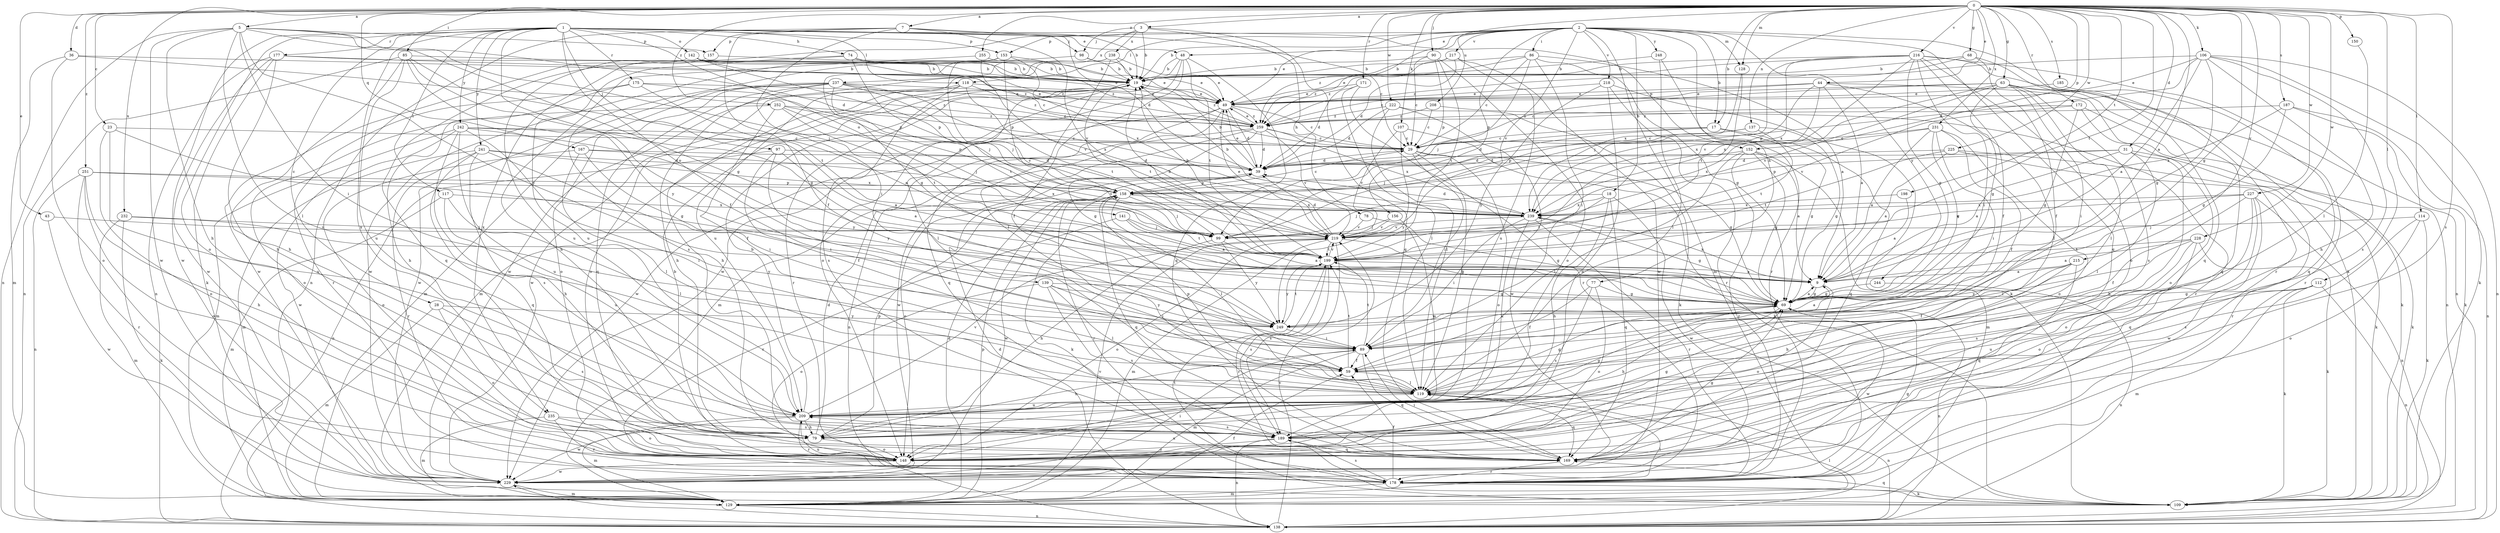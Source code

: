 strict digraph  {
0;
1;
2;
3;
5;
7;
9;
17;
18;
19;
23;
28;
29;
31;
36;
39;
43;
44;
48;
49;
59;
63;
68;
69;
74;
77;
78;
79;
85;
86;
89;
90;
97;
98;
99;
106;
107;
109;
112;
114;
117;
118;
119;
128;
129;
137;
138;
139;
141;
142;
148;
150;
152;
153;
156;
157;
158;
167;
169;
171;
172;
175;
177;
178;
185;
187;
189;
198;
199;
208;
209;
215;
216;
217;
218;
219;
222;
225;
227;
228;
229;
231;
232;
235;
237;
238;
239;
241;
242;
244;
248;
249;
251;
252;
255;
259;
0 -> 3  [label=a];
0 -> 5  [label=a];
0 -> 7  [label=a];
0 -> 9  [label=a];
0 -> 17  [label=b];
0 -> 23  [label=c];
0 -> 31  [label=d];
0 -> 36  [label=d];
0 -> 43  [label=e];
0 -> 44  [label=e];
0 -> 63  [label=g];
0 -> 68  [label=g];
0 -> 69  [label=g];
0 -> 85  [label=i];
0 -> 90  [label=j];
0 -> 106  [label=k];
0 -> 107  [label=k];
0 -> 112  [label=l];
0 -> 114  [label=l];
0 -> 128  [label=m];
0 -> 137  [label=n];
0 -> 150  [label=p];
0 -> 152  [label=p];
0 -> 167  [label=q];
0 -> 171  [label=r];
0 -> 172  [label=r];
0 -> 185  [label=s];
0 -> 187  [label=s];
0 -> 189  [label=s];
0 -> 198  [label=t];
0 -> 199  [label=t];
0 -> 208  [label=u];
0 -> 215  [label=v];
0 -> 216  [label=v];
0 -> 222  [label=w];
0 -> 225  [label=w];
0 -> 227  [label=w];
0 -> 228  [label=w];
0 -> 231  [label=x];
0 -> 232  [label=x];
0 -> 251  [label=z];
0 -> 252  [label=z];
0 -> 255  [label=z];
1 -> 28  [label=c];
1 -> 29  [label=c];
1 -> 48  [label=e];
1 -> 59  [label=f];
1 -> 74  [label=h];
1 -> 97  [label=j];
1 -> 98  [label=j];
1 -> 117  [label=l];
1 -> 118  [label=l];
1 -> 139  [label=o];
1 -> 141  [label=o];
1 -> 142  [label=o];
1 -> 148  [label=o];
1 -> 152  [label=p];
1 -> 153  [label=p];
1 -> 175  [label=r];
1 -> 177  [label=r];
1 -> 229  [label=w];
1 -> 235  [label=x];
1 -> 241  [label=y];
1 -> 242  [label=y];
2 -> 17  [label=b];
2 -> 18  [label=b];
2 -> 19  [label=b];
2 -> 48  [label=e];
2 -> 49  [label=e];
2 -> 77  [label=h];
2 -> 86  [label=i];
2 -> 109  [label=k];
2 -> 118  [label=l];
2 -> 128  [label=m];
2 -> 129  [label=m];
2 -> 153  [label=p];
2 -> 156  [label=p];
2 -> 169  [label=q];
2 -> 217  [label=v];
2 -> 218  [label=v];
2 -> 219  [label=v];
2 -> 244  [label=y];
2 -> 248  [label=y];
2 -> 259  [label=z];
3 -> 19  [label=b];
3 -> 78  [label=h];
3 -> 98  [label=j];
3 -> 169  [label=q];
3 -> 235  [label=x];
3 -> 237  [label=x];
3 -> 238  [label=x];
5 -> 39  [label=d];
5 -> 69  [label=g];
5 -> 79  [label=h];
5 -> 89  [label=i];
5 -> 99  [label=j];
5 -> 119  [label=l];
5 -> 138  [label=n];
5 -> 157  [label=p];
5 -> 229  [label=w];
5 -> 249  [label=y];
7 -> 19  [label=b];
7 -> 39  [label=d];
7 -> 59  [label=f];
7 -> 89  [label=i];
7 -> 138  [label=n];
7 -> 157  [label=p];
7 -> 219  [label=v];
9 -> 69  [label=g];
9 -> 148  [label=o];
9 -> 239  [label=x];
17 -> 29  [label=c];
17 -> 39  [label=d];
17 -> 69  [label=g];
17 -> 99  [label=j];
17 -> 169  [label=q];
18 -> 79  [label=h];
18 -> 99  [label=j];
18 -> 169  [label=q];
18 -> 199  [label=t];
18 -> 229  [label=w];
18 -> 239  [label=x];
19 -> 49  [label=e];
19 -> 119  [label=l];
19 -> 129  [label=m];
19 -> 148  [label=o];
19 -> 178  [label=r];
19 -> 199  [label=t];
19 -> 259  [label=z];
23 -> 29  [label=c];
23 -> 69  [label=g];
23 -> 148  [label=o];
23 -> 209  [label=u];
28 -> 129  [label=m];
28 -> 148  [label=o];
28 -> 189  [label=s];
28 -> 249  [label=y];
29 -> 39  [label=d];
29 -> 69  [label=g];
29 -> 89  [label=i];
29 -> 119  [label=l];
29 -> 148  [label=o];
31 -> 9  [label=a];
31 -> 39  [label=d];
31 -> 79  [label=h];
31 -> 109  [label=k];
31 -> 119  [label=l];
31 -> 158  [label=p];
36 -> 19  [label=b];
36 -> 129  [label=m];
36 -> 148  [label=o];
36 -> 158  [label=p];
39 -> 19  [label=b];
39 -> 49  [label=e];
39 -> 148  [label=o];
39 -> 158  [label=p];
43 -> 219  [label=v];
43 -> 229  [label=w];
44 -> 9  [label=a];
44 -> 49  [label=e];
44 -> 119  [label=l];
44 -> 138  [label=n];
44 -> 158  [label=p];
44 -> 239  [label=x];
44 -> 259  [label=z];
48 -> 19  [label=b];
48 -> 59  [label=f];
48 -> 148  [label=o];
48 -> 169  [label=q];
48 -> 199  [label=t];
48 -> 229  [label=w];
49 -> 29  [label=c];
49 -> 39  [label=d];
49 -> 129  [label=m];
49 -> 169  [label=q];
49 -> 229  [label=w];
49 -> 259  [label=z];
59 -> 119  [label=l];
59 -> 199  [label=t];
63 -> 29  [label=c];
63 -> 49  [label=e];
63 -> 69  [label=g];
63 -> 89  [label=i];
63 -> 119  [label=l];
63 -> 169  [label=q];
63 -> 178  [label=r];
63 -> 189  [label=s];
63 -> 219  [label=v];
63 -> 239  [label=x];
68 -> 19  [label=b];
68 -> 59  [label=f];
68 -> 169  [label=q];
68 -> 259  [label=z];
69 -> 9  [label=a];
69 -> 79  [label=h];
69 -> 138  [label=n];
69 -> 229  [label=w];
69 -> 249  [label=y];
74 -> 19  [label=b];
74 -> 49  [label=e];
74 -> 99  [label=j];
74 -> 169  [label=q];
74 -> 209  [label=u];
74 -> 259  [label=z];
77 -> 59  [label=f];
77 -> 69  [label=g];
77 -> 148  [label=o];
77 -> 189  [label=s];
78 -> 69  [label=g];
78 -> 219  [label=v];
79 -> 39  [label=d];
79 -> 148  [label=o];
79 -> 158  [label=p];
85 -> 19  [label=b];
85 -> 69  [label=g];
85 -> 79  [label=h];
85 -> 138  [label=n];
85 -> 199  [label=t];
85 -> 209  [label=u];
85 -> 249  [label=y];
86 -> 9  [label=a];
86 -> 19  [label=b];
86 -> 29  [label=c];
86 -> 49  [label=e];
86 -> 69  [label=g];
86 -> 89  [label=i];
86 -> 99  [label=j];
89 -> 59  [label=f];
89 -> 79  [label=h];
89 -> 129  [label=m];
89 -> 169  [label=q];
89 -> 199  [label=t];
90 -> 19  [label=b];
90 -> 29  [label=c];
90 -> 148  [label=o];
90 -> 158  [label=p];
90 -> 199  [label=t];
97 -> 9  [label=a];
97 -> 39  [label=d];
97 -> 59  [label=f];
97 -> 138  [label=n];
97 -> 249  [label=y];
98 -> 19  [label=b];
98 -> 49  [label=e];
98 -> 189  [label=s];
99 -> 9  [label=a];
99 -> 79  [label=h];
99 -> 249  [label=y];
106 -> 9  [label=a];
106 -> 19  [label=b];
106 -> 39  [label=d];
106 -> 49  [label=e];
106 -> 69  [label=g];
106 -> 79  [label=h];
106 -> 109  [label=k];
106 -> 138  [label=n];
106 -> 189  [label=s];
107 -> 29  [label=c];
107 -> 109  [label=k];
107 -> 219  [label=v];
107 -> 249  [label=y];
109 -> 169  [label=q];
109 -> 199  [label=t];
112 -> 69  [label=g];
112 -> 109  [label=k];
112 -> 129  [label=m];
112 -> 138  [label=n];
112 -> 209  [label=u];
114 -> 99  [label=j];
114 -> 109  [label=k];
114 -> 148  [label=o];
114 -> 189  [label=s];
117 -> 119  [label=l];
117 -> 129  [label=m];
117 -> 209  [label=u];
117 -> 239  [label=x];
118 -> 49  [label=e];
118 -> 79  [label=h];
118 -> 189  [label=s];
118 -> 199  [label=t];
118 -> 229  [label=w];
118 -> 259  [label=z];
119 -> 69  [label=g];
119 -> 138  [label=n];
119 -> 158  [label=p];
119 -> 169  [label=q];
119 -> 209  [label=u];
128 -> 199  [label=t];
128 -> 239  [label=x];
129 -> 39  [label=d];
129 -> 59  [label=f];
129 -> 119  [label=l];
129 -> 138  [label=n];
129 -> 158  [label=p];
129 -> 219  [label=v];
137 -> 29  [label=c];
137 -> 69  [label=g];
137 -> 158  [label=p];
137 -> 199  [label=t];
138 -> 39  [label=d];
138 -> 119  [label=l];
138 -> 219  [label=v];
138 -> 229  [label=w];
139 -> 69  [label=g];
139 -> 89  [label=i];
139 -> 119  [label=l];
139 -> 148  [label=o];
139 -> 189  [label=s];
139 -> 249  [label=y];
141 -> 9  [label=a];
141 -> 99  [label=j];
141 -> 178  [label=r];
141 -> 199  [label=t];
142 -> 19  [label=b];
142 -> 29  [label=c];
142 -> 49  [label=e];
142 -> 158  [label=p];
142 -> 229  [label=w];
142 -> 259  [label=z];
148 -> 19  [label=b];
148 -> 229  [label=w];
150 -> 119  [label=l];
152 -> 9  [label=a];
152 -> 39  [label=d];
152 -> 69  [label=g];
152 -> 119  [label=l];
152 -> 129  [label=m];
152 -> 178  [label=r];
153 -> 19  [label=b];
153 -> 69  [label=g];
153 -> 99  [label=j];
153 -> 158  [label=p];
153 -> 229  [label=w];
153 -> 239  [label=x];
156 -> 99  [label=j];
156 -> 209  [label=u];
156 -> 219  [label=v];
157 -> 19  [label=b];
157 -> 209  [label=u];
158 -> 29  [label=c];
158 -> 99  [label=j];
158 -> 109  [label=k];
158 -> 119  [label=l];
158 -> 169  [label=q];
158 -> 178  [label=r];
158 -> 229  [label=w];
158 -> 239  [label=x];
167 -> 39  [label=d];
167 -> 89  [label=i];
167 -> 119  [label=l];
167 -> 148  [label=o];
167 -> 219  [label=v];
169 -> 69  [label=g];
169 -> 89  [label=i];
169 -> 178  [label=r];
169 -> 209  [label=u];
171 -> 39  [label=d];
171 -> 49  [label=e];
171 -> 119  [label=l];
171 -> 178  [label=r];
172 -> 69  [label=g];
172 -> 109  [label=k];
172 -> 148  [label=o];
172 -> 219  [label=v];
172 -> 259  [label=z];
175 -> 9  [label=a];
175 -> 49  [label=e];
175 -> 79  [label=h];
175 -> 178  [label=r];
175 -> 259  [label=z];
177 -> 19  [label=b];
177 -> 79  [label=h];
177 -> 109  [label=k];
177 -> 138  [label=n];
177 -> 229  [label=w];
177 -> 259  [label=z];
178 -> 59  [label=f];
178 -> 69  [label=g];
178 -> 109  [label=k];
178 -> 129  [label=m];
178 -> 189  [label=s];
178 -> 209  [label=u];
185 -> 49  [label=e];
185 -> 169  [label=q];
187 -> 69  [label=g];
187 -> 109  [label=k];
187 -> 138  [label=n];
187 -> 239  [label=x];
187 -> 259  [label=z];
189 -> 69  [label=g];
189 -> 138  [label=n];
189 -> 148  [label=o];
189 -> 169  [label=q];
198 -> 9  [label=a];
198 -> 239  [label=x];
199 -> 9  [label=a];
199 -> 19  [label=b];
199 -> 178  [label=r];
199 -> 189  [label=s];
199 -> 219  [label=v];
199 -> 249  [label=y];
208 -> 29  [label=c];
208 -> 178  [label=r];
208 -> 259  [label=z];
209 -> 19  [label=b];
209 -> 69  [label=g];
209 -> 79  [label=h];
209 -> 129  [label=m];
209 -> 178  [label=r];
209 -> 189  [label=s];
209 -> 219  [label=v];
209 -> 229  [label=w];
215 -> 9  [label=a];
215 -> 59  [label=f];
215 -> 79  [label=h];
215 -> 169  [label=q];
215 -> 249  [label=y];
216 -> 19  [label=b];
216 -> 59  [label=f];
216 -> 69  [label=g];
216 -> 89  [label=i];
216 -> 99  [label=j];
216 -> 138  [label=n];
216 -> 148  [label=o];
216 -> 178  [label=r];
216 -> 219  [label=v];
216 -> 239  [label=x];
216 -> 259  [label=z];
217 -> 19  [label=b];
217 -> 39  [label=d];
217 -> 209  [label=u];
217 -> 229  [label=w];
217 -> 259  [label=z];
218 -> 49  [label=e];
218 -> 109  [label=k];
218 -> 148  [label=o];
218 -> 178  [label=r];
218 -> 249  [label=y];
219 -> 19  [label=b];
219 -> 39  [label=d];
219 -> 49  [label=e];
219 -> 69  [label=g];
219 -> 129  [label=m];
219 -> 148  [label=o];
219 -> 189  [label=s];
219 -> 199  [label=t];
222 -> 39  [label=d];
222 -> 109  [label=k];
222 -> 119  [label=l];
222 -> 229  [label=w];
222 -> 259  [label=z];
225 -> 9  [label=a];
225 -> 39  [label=d];
225 -> 109  [label=k];
225 -> 178  [label=r];
225 -> 199  [label=t];
227 -> 59  [label=f];
227 -> 138  [label=n];
227 -> 148  [label=o];
227 -> 169  [label=q];
227 -> 219  [label=v];
227 -> 229  [label=w];
227 -> 239  [label=x];
228 -> 9  [label=a];
228 -> 89  [label=i];
228 -> 109  [label=k];
228 -> 148  [label=o];
228 -> 189  [label=s];
228 -> 199  [label=t];
229 -> 89  [label=i];
229 -> 129  [label=m];
231 -> 9  [label=a];
231 -> 29  [label=c];
231 -> 59  [label=f];
231 -> 69  [label=g];
231 -> 89  [label=i];
231 -> 148  [label=o];
231 -> 239  [label=x];
232 -> 99  [label=j];
232 -> 109  [label=k];
232 -> 129  [label=m];
232 -> 249  [label=y];
235 -> 129  [label=m];
235 -> 148  [label=o];
235 -> 178  [label=r];
235 -> 189  [label=s];
237 -> 29  [label=c];
237 -> 49  [label=e];
237 -> 79  [label=h];
237 -> 129  [label=m];
237 -> 148  [label=o];
237 -> 169  [label=q];
237 -> 199  [label=t];
237 -> 219  [label=v];
237 -> 229  [label=w];
237 -> 239  [label=x];
238 -> 19  [label=b];
238 -> 49  [label=e];
238 -> 119  [label=l];
238 -> 209  [label=u];
238 -> 229  [label=w];
239 -> 19  [label=b];
239 -> 39  [label=d];
239 -> 69  [label=g];
239 -> 89  [label=i];
239 -> 178  [label=r];
239 -> 209  [label=u];
239 -> 219  [label=v];
241 -> 39  [label=d];
241 -> 79  [label=h];
241 -> 89  [label=i];
241 -> 129  [label=m];
241 -> 169  [label=q];
241 -> 178  [label=r];
241 -> 239  [label=x];
242 -> 9  [label=a];
242 -> 29  [label=c];
242 -> 119  [label=l];
242 -> 129  [label=m];
242 -> 189  [label=s];
242 -> 209  [label=u];
242 -> 229  [label=w];
242 -> 249  [label=y];
244 -> 69  [label=g];
244 -> 138  [label=n];
248 -> 19  [label=b];
248 -> 119  [label=l];
248 -> 178  [label=r];
249 -> 9  [label=a];
249 -> 89  [label=i];
249 -> 199  [label=t];
251 -> 79  [label=h];
251 -> 138  [label=n];
251 -> 148  [label=o];
251 -> 158  [label=p];
251 -> 178  [label=r];
251 -> 239  [label=x];
252 -> 59  [label=f];
252 -> 99  [label=j];
252 -> 148  [label=o];
252 -> 158  [label=p];
252 -> 199  [label=t];
252 -> 259  [label=z];
255 -> 19  [label=b];
255 -> 79  [label=h];
255 -> 219  [label=v];
259 -> 29  [label=c];
259 -> 39  [label=d];
259 -> 49  [label=e];
259 -> 69  [label=g];
259 -> 138  [label=n];
259 -> 219  [label=v];
259 -> 229  [label=w];
259 -> 239  [label=x];
}
